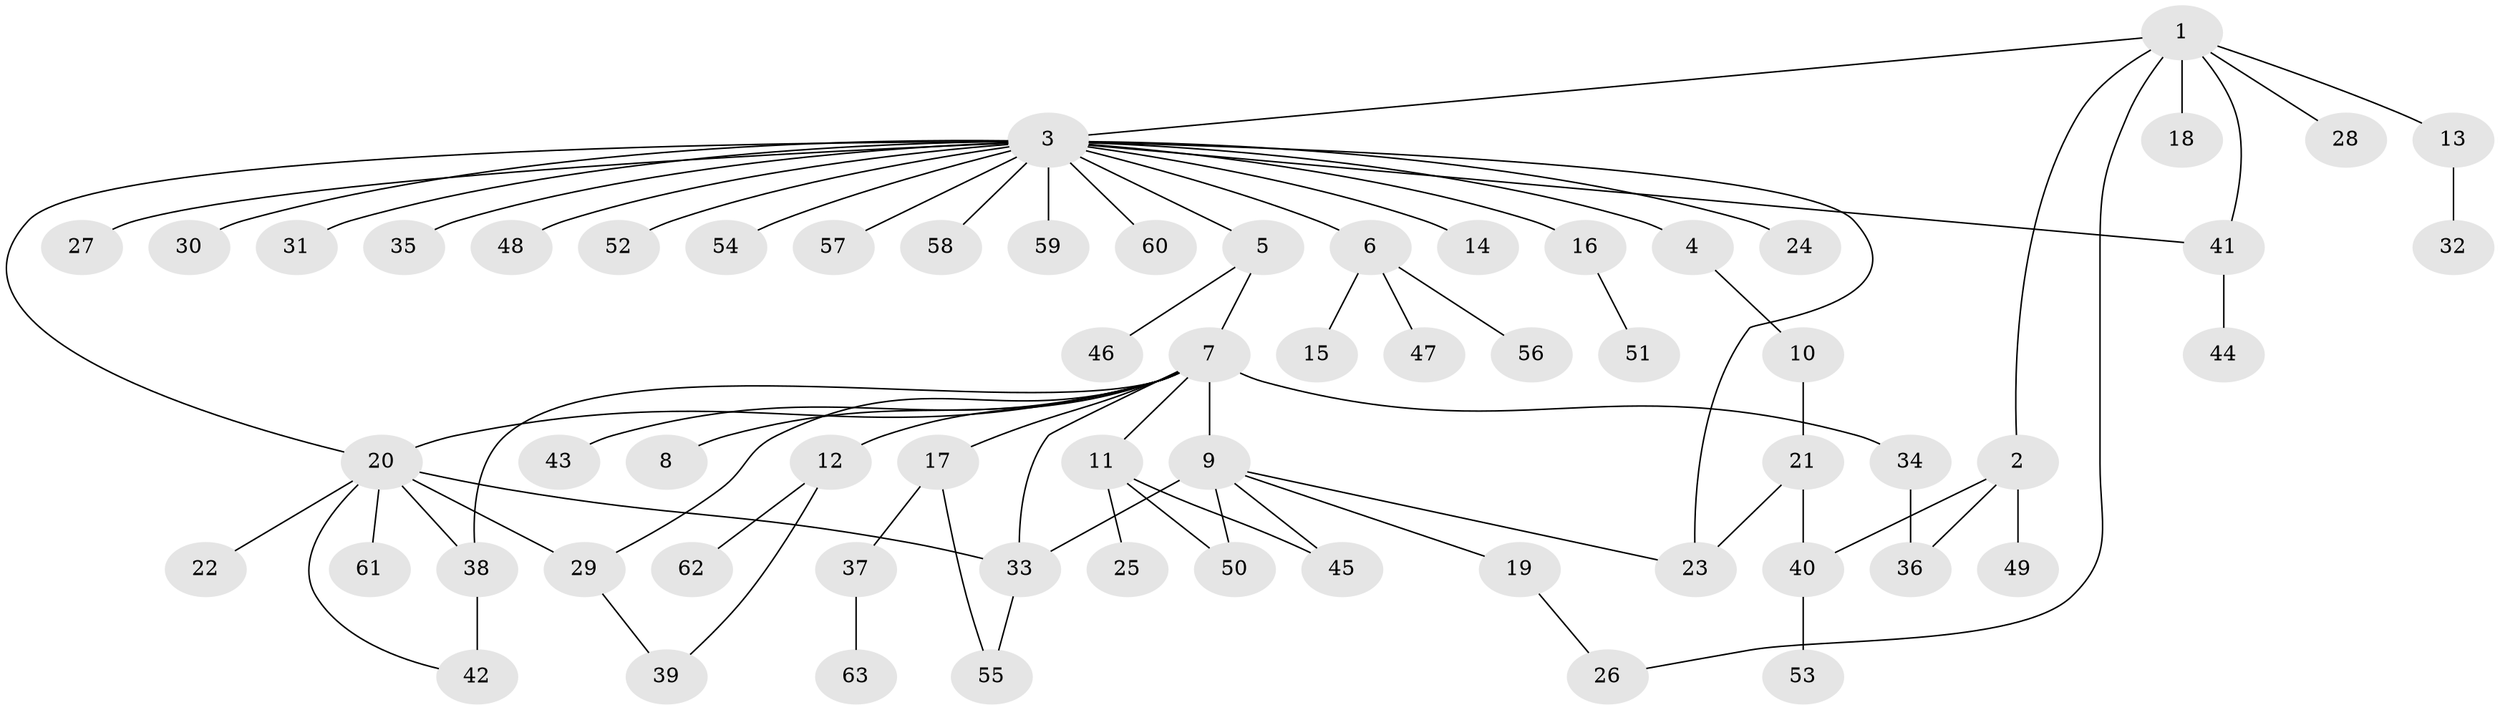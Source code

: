 // original degree distribution, {10: 0.007936507936507936, 7: 0.007936507936507936, 23: 0.007936507936507936, 3: 0.11904761904761904, 4: 0.05555555555555555, 2: 0.23015873015873015, 27: 0.007936507936507936, 6: 0.007936507936507936, 1: 0.5396825396825397, 9: 0.007936507936507936, 5: 0.007936507936507936}
// Generated by graph-tools (version 1.1) at 2025/50/03/04/25 22:50:31]
// undirected, 63 vertices, 78 edges
graph export_dot {
  node [color=gray90,style=filled];
  1;
  2;
  3;
  4;
  5;
  6;
  7;
  8;
  9;
  10;
  11;
  12;
  13;
  14;
  15;
  16;
  17;
  18;
  19;
  20;
  21;
  22;
  23;
  24;
  25;
  26;
  27;
  28;
  29;
  30;
  31;
  32;
  33;
  34;
  35;
  36;
  37;
  38;
  39;
  40;
  41;
  42;
  43;
  44;
  45;
  46;
  47;
  48;
  49;
  50;
  51;
  52;
  53;
  54;
  55;
  56;
  57;
  58;
  59;
  60;
  61;
  62;
  63;
  1 -- 2 [weight=1.0];
  1 -- 3 [weight=1.0];
  1 -- 13 [weight=1.0];
  1 -- 18 [weight=3.0];
  1 -- 26 [weight=1.0];
  1 -- 28 [weight=1.0];
  1 -- 41 [weight=1.0];
  2 -- 36 [weight=1.0];
  2 -- 40 [weight=3.0];
  2 -- 49 [weight=1.0];
  3 -- 4 [weight=1.0];
  3 -- 5 [weight=1.0];
  3 -- 6 [weight=1.0];
  3 -- 14 [weight=1.0];
  3 -- 16 [weight=1.0];
  3 -- 20 [weight=1.0];
  3 -- 23 [weight=1.0];
  3 -- 24 [weight=1.0];
  3 -- 27 [weight=1.0];
  3 -- 30 [weight=1.0];
  3 -- 31 [weight=1.0];
  3 -- 35 [weight=1.0];
  3 -- 41 [weight=1.0];
  3 -- 48 [weight=1.0];
  3 -- 52 [weight=1.0];
  3 -- 54 [weight=1.0];
  3 -- 57 [weight=1.0];
  3 -- 58 [weight=1.0];
  3 -- 59 [weight=1.0];
  3 -- 60 [weight=1.0];
  4 -- 10 [weight=1.0];
  5 -- 7 [weight=1.0];
  5 -- 46 [weight=1.0];
  6 -- 15 [weight=2.0];
  6 -- 47 [weight=1.0];
  6 -- 56 [weight=1.0];
  7 -- 8 [weight=1.0];
  7 -- 9 [weight=14.0];
  7 -- 11 [weight=1.0];
  7 -- 12 [weight=1.0];
  7 -- 17 [weight=1.0];
  7 -- 20 [weight=1.0];
  7 -- 29 [weight=1.0];
  7 -- 33 [weight=1.0];
  7 -- 34 [weight=1.0];
  7 -- 38 [weight=2.0];
  7 -- 43 [weight=1.0];
  9 -- 19 [weight=1.0];
  9 -- 23 [weight=1.0];
  9 -- 33 [weight=1.0];
  9 -- 45 [weight=1.0];
  9 -- 50 [weight=1.0];
  10 -- 21 [weight=2.0];
  11 -- 25 [weight=3.0];
  11 -- 45 [weight=1.0];
  11 -- 50 [weight=1.0];
  12 -- 39 [weight=1.0];
  12 -- 62 [weight=1.0];
  13 -- 32 [weight=1.0];
  16 -- 51 [weight=2.0];
  17 -- 37 [weight=1.0];
  17 -- 55 [weight=1.0];
  19 -- 26 [weight=1.0];
  20 -- 22 [weight=1.0];
  20 -- 29 [weight=1.0];
  20 -- 33 [weight=1.0];
  20 -- 38 [weight=1.0];
  20 -- 42 [weight=1.0];
  20 -- 61 [weight=1.0];
  21 -- 23 [weight=1.0];
  21 -- 40 [weight=1.0];
  29 -- 39 [weight=1.0];
  33 -- 55 [weight=1.0];
  34 -- 36 [weight=1.0];
  37 -- 63 [weight=1.0];
  38 -- 42 [weight=3.0];
  40 -- 53 [weight=1.0];
  41 -- 44 [weight=1.0];
}
